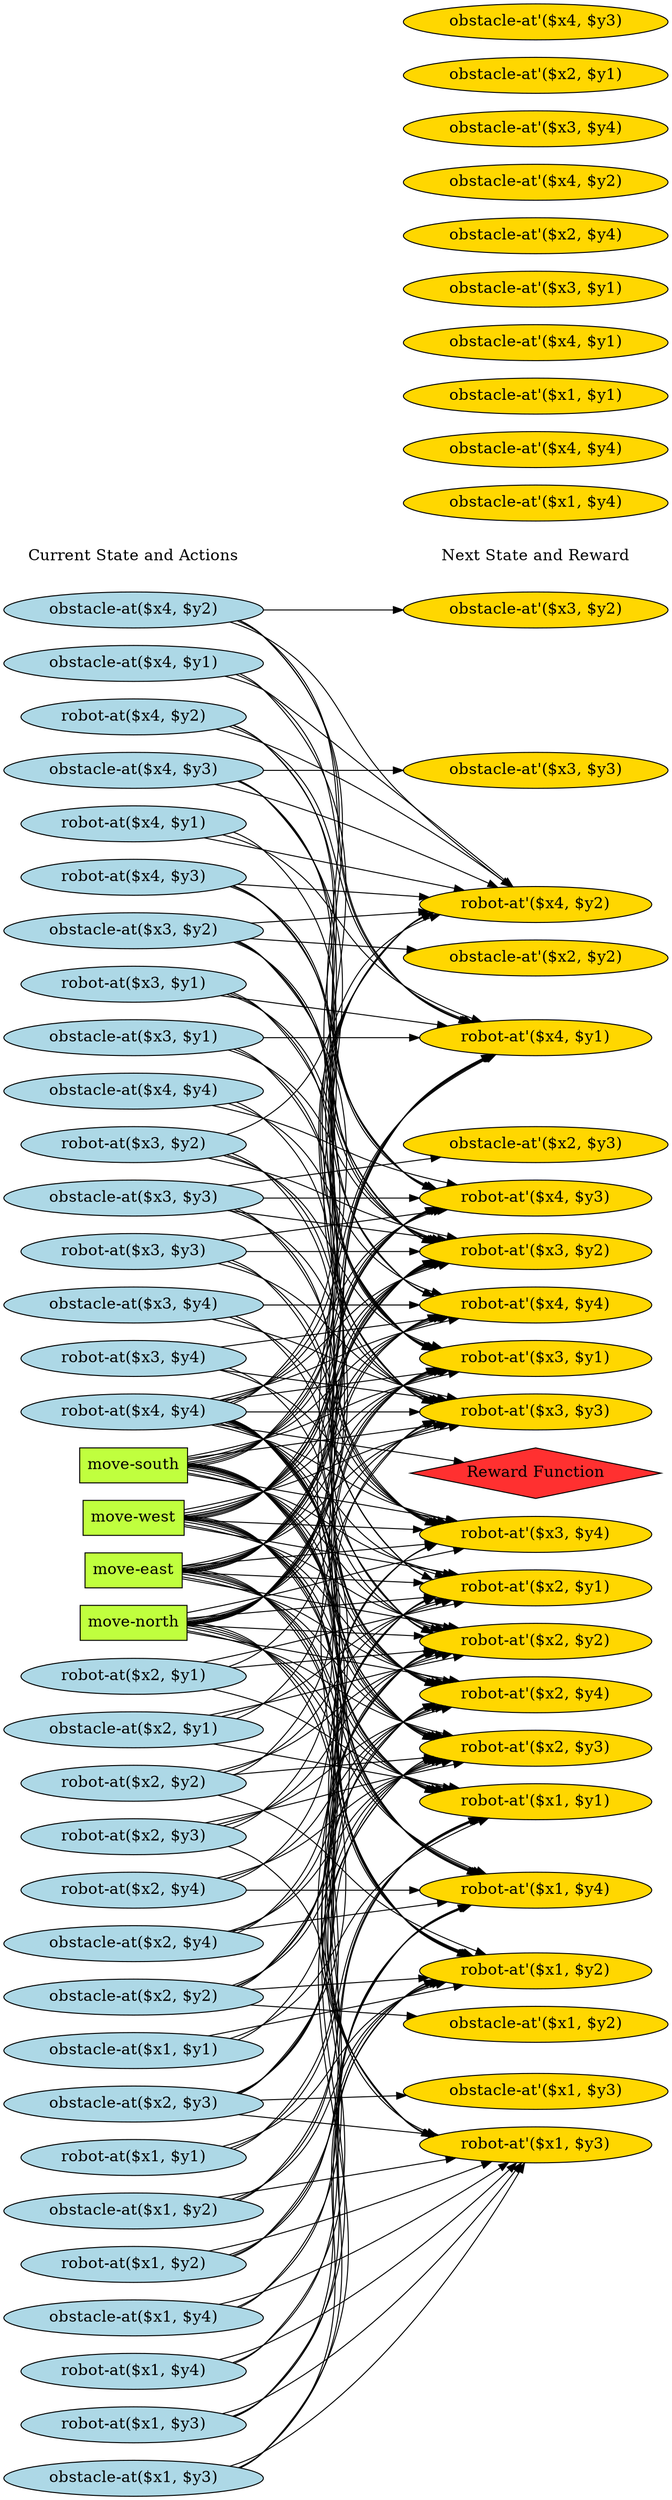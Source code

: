 digraph G {
	graph [bb="0,0,612.96,2559.8",
		fontname=Helvetica,
		fontsize=16,
		rankdir=LR,
		ranksep=2.00,
		ratio=auto,
		size=600
	];
	node [fontsize=16,
		label="\N"
	];
	{
		graph [rank=same];
		"obstacle-at($x3, $y2)"		 [color=black,
			fillcolor=lightblue,
			height=0.51069,
			pos="107.48,1608.4",
			shape=ellipse,
			style=filled,
			width=2.9856];
		"obstacle-at($x4, $y3)"		 [color=black,
			fillcolor=lightblue,
			height=0.51069,
			pos="107.48,1773.4",
			shape=ellipse,
			style=filled,
			width=2.9856];
		"robot-at($x4, $y2)"		 [color=black,
			fillcolor=lightblue,
			height=0.51069,
			pos="107.48,1828.4",
			shape=ellipse,
			style=filled,
			width=2.6517];
		"obstacle-at($x2, $y1)"		 [color=black,
			fillcolor=lightblue,
			height=0.51069,
			pos="107.48,788.38",
			shape=ellipse,
			style=filled,
			width=2.9856];
		"move-east"		 [color=black,
			fillcolor=olivedrab1,
			height=0.5,
			pos="107.48,951.38",
			shape=box,
			style=filled,
			width=1.1389];
		"robot-at($x2, $y3)"		 [color=black,
			fillcolor=lightblue,
			height=0.51069,
			pos="107.48,678.38",
			shape=ellipse,
			style=filled,
			width=2.6517];
		"move-north"		 [color=black,
			fillcolor=olivedrab1,
			height=0.5,
			pos="107.48,897.38",
			shape=box,
			style=filled,
			width=1.2778];
		"robot-at($x3, $y4)"		 [color=black,
			fillcolor=lightblue,
			height=0.51069,
			pos="107.48,1168.4",
			shape=ellipse,
			style=filled,
			width=2.6517];
		"robot-at($x1, $y2)"		 [color=black,
			fillcolor=lightblue,
			height=0.51069,
			pos="107.48,238.38",
			shape=ellipse,
			style=filled,
			width=2.6517];
		"obstacle-at($x1, $y3)"		 [color=black,
			fillcolor=lightblue,
			height=0.51069,
			pos="107.48,18.385",
			shape=ellipse,
			style=filled,
			width=2.9856];
		"obstacle-at($x3, $y1)"		 [color=black,
			fillcolor=lightblue,
			height=0.51069,
			pos="107.48,1498.4",
			shape=ellipse,
			style=filled,
			width=2.9856];
		"obstacle-at($x2, $y2)"		 [color=black,
			fillcolor=lightblue,
			height=0.51069,
			pos="107.48,513.38",
			shape=ellipse,
			style=filled,
			width=2.9856];
		"obstacle-at($x4, $y4)"		 [color=black,
			fillcolor=lightblue,
			height=0.51069,
			pos="107.48,1443.4",
			shape=ellipse,
			style=filled,
			width=2.9856];
		"robot-at($x4, $y1)"		 [color=black,
			fillcolor=lightblue,
			height=0.51069,
			pos="107.48,1718.4",
			shape=ellipse,
			style=filled,
			width=2.6517];
		"robot-at($x2, $y4)"		 [color=black,
			fillcolor=lightblue,
			height=0.51069,
			pos="107.48,623.38",
			shape=ellipse,
			style=filled,
			width=2.6517];
		"robot-at($x3, $y3)"		 [color=black,
			fillcolor=lightblue,
			height=0.51069,
			pos="107.48,1278.4",
			shape=ellipse,
			style=filled,
			width=2.6517];
		"move-south"		 [color=black,
			fillcolor=olivedrab1,
			height=0.5,
			pos="107.48,1059.4",
			shape=box,
			style=filled,
			width=1.2917];
		"obstacle-at($x1, $y4)"		 [color=black,
			fillcolor=lightblue,
			height=0.51069,
			pos="107.48,183.38",
			shape=ellipse,
			style=filled,
			width=2.9856];
		"robot-at($x1, $y1)"		 [color=black,
			fillcolor=lightblue,
			height=0.51069,
			pos="107.48,348.38",
			shape=ellipse,
			style=filled,
			width=2.6517];
		"obstacle-at($x2, $y3)"		 [color=black,
			fillcolor=lightblue,
			height=0.51069,
			pos="107.48,403.38",
			shape=ellipse,
			style=filled,
			width=2.9856];
		"obstacle-at($x4, $y1)"		 [color=black,
			fillcolor=lightblue,
			height=0.51069,
			pos="107.48,1883.4",
			shape=ellipse,
			style=filled,
			width=2.9856];
		"robot-at($x4, $y4)"		 [color=black,
			fillcolor=lightblue,
			height=0.51069,
			pos="107.48,1113.4",
			shape=ellipse,
			style=filled,
			width=2.6517];
		"Current State and Actions"		 [color=black,
			fillcolor=white,
			height=0.5,
			pos="107.48,2047.4",
			shape=plaintext,
			style=bold,
			width=2.5139];
		"obstacle-at($x3, $y4)"		 [color=black,
			fillcolor=lightblue,
			height=0.51069,
			pos="107.48,1223.4",
			shape=ellipse,
			style=filled,
			width=2.9856];
		"robot-at($x3, $y2)"		 [color=black,
			fillcolor=lightblue,
			height=0.51069,
			pos="107.48,1388.4",
			shape=ellipse,
			style=filled,
			width=2.6517];
		"robot-at($x2, $y1)"		 [color=black,
			fillcolor=lightblue,
			height=0.51069,
			pos="107.48,843.38",
			shape=ellipse,
			style=filled,
			width=2.6517];
		"move-west"		 [color=black,
			fillcolor=olivedrab1,
			height=0.5,
			pos="107.48,1005.4",
			shape=box,
			style=filled,
			width=1.1944];
		"obstacle-at($x1, $y1)"		 [color=black,
			fillcolor=lightblue,
			height=0.51069,
			pos="107.48,458.38",
			shape=ellipse,
			style=filled,
			width=2.9856];
		"robot-at($x1, $y4)"		 [color=black,
			fillcolor=lightblue,
			height=0.51069,
			pos="107.48,128.38",
			shape=ellipse,
			style=filled,
			width=2.6517];
		"obstacle-at($x2, $y4)"		 [color=black,
			fillcolor=lightblue,
			height=0.51069,
			pos="107.48,568.38",
			shape=ellipse,
			style=filled,
			width=2.9856];
		"obstacle-at($x4, $y2)"		 [color=black,
			fillcolor=lightblue,
			height=0.51069,
			pos="107.48,1938.4",
			shape=ellipse,
			style=filled,
			width=2.9856];
		"robot-at($x4, $y3)"		 [color=black,
			fillcolor=lightblue,
			height=0.51069,
			pos="107.48,1663.4",
			shape=ellipse,
			style=filled,
			width=2.6517];
		"obstacle-at($x3, $y3)"		 [color=black,
			fillcolor=lightblue,
			height=0.51069,
			pos="107.48,1333.4",
			shape=ellipse,
			style=filled,
			width=2.9856];
		"robot-at($x3, $y1)"		 [color=black,
			fillcolor=lightblue,
			height=0.51069,
			pos="107.48,1553.4",
			shape=ellipse,
			style=filled,
			width=2.6517];
		"robot-at($x2, $y2)"		 [color=black,
			fillcolor=lightblue,
			height=0.51069,
			pos="107.48,733.38",
			shape=ellipse,
			style=filled,
			width=2.6517];
		"robot-at($x1, $y3)"		 [color=black,
			fillcolor=lightblue,
			height=0.51069,
			pos="107.48,73.385",
			shape=ellipse,
			style=filled,
			width=2.6517];
		"obstacle-at($x1, $y2)"		 [color=black,
			fillcolor=lightblue,
			height=0.51069,
			pos="107.48,293.38",
			shape=ellipse,
			style=filled,
			width=2.9856];
	}
	{
		graph [rank=same];
		"obstacle-at'($x3, $y3)"		 [color=black,
			fillcolor=gold1,
			height=0.51069,
			pos="485.96,1773.4",
			shape=ellipse,
			style=filled,
			width=3.0445];
		"robot-at'($x1, $y2)"		 [color=black,
			fillcolor=gold1,
			height=0.51069,
			pos="485.96,540.38",
			shape=ellipse,
			style=filled,
			width=2.7106];
		"obstacle-at'($x2, $y2)"		 [color=black,
			fillcolor=gold1,
			height=0.51069,
			pos="485.96,1580.4",
			shape=ellipse,
			style=filled,
			width=3.0445];
		"obstacle-at'($x1, $y4)"		 [color=black,
			fillcolor=gold1,
			height=0.51069,
			pos="485.96,1993.4",
			shape=ellipse,
			style=filled,
			width=3.0445];
		"robot-at'($x2, $y3)"		 [color=black,
			fillcolor=gold1,
			height=0.51069,
			pos="485.96,769.38",
			shape=ellipse,
			style=filled,
			width=2.7106];
		"robot-at'($x4, $y1)"		 [color=black,
			fillcolor=gold1,
			height=0.51069,
			pos="485.96,1498.4",
			shape=ellipse,
			style=filled,
			width=2.7106];
		"Next State and Reward"		 [color=black,
			fillcolor=white,
			height=0.5,
			pos="485.96,2047.4",
			shape=plaintext,
			style=bold,
			width=2.25];
		"Reward Function"		 [color=black,
			fillcolor=firebrick1,
			height=0.72222,
			pos="485.96,1051.4",
			shape=diamond,
			style=filled,
			width=3.5278];
		"obstacle-at'($x4, $y4)"		 [color=black,
			fillcolor=gold1,
			height=0.51069,
			pos="485.96,2101.4",
			shape=ellipse,
			style=filled,
			width=3.0445];
		"robot-at'($x3, $y4)"		 [color=black,
			fillcolor=gold1,
			height=0.51069,
			pos="485.96,989.38",
			shape=ellipse,
			style=filled,
			width=2.7106];
		"obstacle-at'($x3, $y2)"		 [color=black,
			fillcolor=gold1,
			height=0.51069,
			pos="485.96,1938.4",
			shape=ellipse,
			style=filled,
			width=3.0445];
		"obstacle-at'($x2, $y3)"		 [color=black,
			fillcolor=gold1,
			height=0.51069,
			pos="485.96,1388.4",
			shape=ellipse,
			style=filled,
			width=3.0445];
		"robot-at'($x1, $y1)"		 [color=black,
			fillcolor=gold1,
			height=0.51069,
			pos="485.96,714.38",
			shape=ellipse,
			style=filled,
			width=2.7106];
		"obstacle-at'($x1, $y1)"		 [color=black,
			fillcolor=gold1,
			height=0.51069,
			pos="485.96,2156.4",
			shape=ellipse,
			style=filled,
			width=3.0445];
		"robot-at'($x2, $y4)"		 [color=black,
			fillcolor=gold1,
			height=0.51069,
			pos="485.96,824.38",
			shape=ellipse,
			style=filled,
			width=2.7106];
		"robot-at'($x4, $y2)"		 [color=black,
			fillcolor=gold1,
			height=0.51069,
			pos="485.96,1635.4",
			shape=ellipse,
			style=filled,
			width=2.7106];
		"robot-at'($x3, $y3)"		 [color=black,
			fillcolor=gold1,
			height=0.51069,
			pos="485.96,1113.4",
			shape=ellipse,
			style=filled,
			width=2.7106];
		"obstacle-at'($x4, $y1)"		 [color=black,
			fillcolor=gold1,
			height=0.51069,
			pos="485.96,2211.4",
			shape=ellipse,
			style=filled,
			width=3.0445];
		"obstacle-at'($x3, $y1)"		 [color=black,
			fillcolor=gold1,
			height=0.51069,
			pos="485.96,2266.4",
			shape=ellipse,
			style=filled,
			width=3.0445];
		"robot-at'($x1, $y4)"		 [color=black,
			fillcolor=gold1,
			height=0.51069,
			pos="485.96,623.38",
			shape=ellipse,
			style=filled,
			width=2.7106];
		"obstacle-at'($x2, $y4)"		 [color=black,
			fillcolor=gold1,
			height=0.51069,
			pos="485.96,2321.4",
			shape=ellipse,
			style=filled,
			width=3.0445];
		"robot-at'($x3, $y2)"		 [color=black,
			fillcolor=gold1,
			height=0.51069,
			pos="485.96,1278.4",
			shape=ellipse,
			style=filled,
			width=2.7106];
		"obstacle-at'($x1, $y2)"		 [color=black,
			fillcolor=gold1,
			height=0.51069,
			pos="485.96,485.38",
			shape=ellipse,
			style=filled,
			width=3.0445];
		"robot-at'($x4, $y3)"		 [color=black,
			fillcolor=gold1,
			height=0.51069,
			pos="485.96,1333.4",
			shape=ellipse,
			style=filled,
			width=2.7106];
		"robot-at'($x2, $y1)"		 [color=black,
			fillcolor=gold1,
			height=0.51069,
			pos="485.96,934.38",
			shape=ellipse,
			style=filled,
			width=2.7106];
		"obstacle-at'($x4, $y2)"		 [color=black,
			fillcolor=gold1,
			height=0.51069,
			pos="485.96,2376.4",
			shape=ellipse,
			style=filled,
			width=3.0445];
		"obstacle-at'($x3, $y4)"		 [color=black,
			fillcolor=gold1,
			height=0.51069,
			pos="485.96,2431.4",
			shape=ellipse,
			style=filled,
			width=3.0445];
		"robot-at'($x1, $y3)"		 [color=black,
			fillcolor=gold1,
			height=0.51069,
			pos="485.96,348.38",
			shape=ellipse,
			style=filled,
			width=2.7106];
		"obstacle-at'($x2, $y1)"		 [color=black,
			fillcolor=gold1,
			height=0.51069,
			pos="485.96,2486.4",
			shape=ellipse,
			style=filled,
			width=3.0445];
		"robot-at'($x3, $y1)"		 [color=black,
			fillcolor=gold1,
			height=0.51069,
			pos="485.96,1168.4",
			shape=ellipse,
			style=filled,
			width=2.7106];
		"robot-at'($x2, $y2)"		 [color=black,
			fillcolor=gold1,
			height=0.51069,
			pos="485.96,879.38",
			shape=ellipse,
			style=filled,
			width=2.7106];
		"obstacle-at'($x1, $y3)"		 [color=black,
			fillcolor=gold1,
			height=0.51069,
			pos="485.96,403.38",
			shape=ellipse,
			style=filled,
			width=3.0445];
		"robot-at'($x4, $y4)"		 [color=black,
			fillcolor=gold1,
			height=0.51069,
			pos="485.96,1223.4",
			shape=ellipse,
			style=filled,
			width=2.7106];
		"obstacle-at'($x4, $y3)"		 [color=black,
			fillcolor=gold1,
			height=0.51069,
			pos="485.96,2541.4",
			shape=ellipse,
			style=filled,
			width=3.0445];
	}
	"obstacle-at($x3, $y2)" -> "obstacle-at'($x2, $y2)"	 [color=black,
		pos="e,385.55,1587.8 206.41,1601.1 258.2,1597.2 321.93,1592.5 375.36,1588.5",
		style=solid];
	"obstacle-at($x3, $y2)" -> "robot-at'($x4, $y2)"	 [color=black,
		pos="e,394.53,1628.9 206.9,1615.4 261.56,1619.4 329.42,1624.2 384.42,1628.2",
		style=solid];
	"obstacle-at($x3, $y2)" -> "robot-at'($x3, $y3)"	 [color=black,
		pos="e,396.26,1120.9 189.51,1596.5 198.87,1592.5 207.66,1587.3 214.96,1580.4 364.43,1439.6 206.81,1279.3 358.96,1141.4 367.03,1134.1 \
376.58,1128.5 386.76,1124.3",
		style=solid];
	"obstacle-at($x3, $y2)" -> "robot-at'($x3, $y2)"	 [color=black,
		pos="e,399.18,1286.9 186.84,1595.9 196.95,1592 206.66,1587 214.96,1580.4 322.62,1494.7 249.68,1389.9 358.96,1306.4 368.05,1299.4 378.52,\
1294.1 389.47,1290.1",
		style=solid];
	"obstacle-at($x3, $y2)" -> "robot-at'($x3, $y1)"	 [color=black,
		pos="e,396.92,1176.1 188.98,1596.3 198.47,1592.4 207.44,1587.2 214.96,1580.4 350.23,1458.2 221.37,1315.9 358.96,1196.4 367.25,1189.2 \
376.98,1183.7 387.3,1179.6",
		style=solid];
	"obstacle-at($x3, $y2)" -> "robot-at'($x2, $y2)"	 [color=black,
		pos="e,394.73,886.15 191.28,1596.7 200.12,1592.7 208.29,1587.4 214.96,1580.4 426.18,1359.1 143.52,1124.5 358.96,907.38 366.44,899.85 \
375.46,894.15 385.2,889.85",
		style=solid];
	"obstacle-at($x4, $y3)" -> "obstacle-at'($x3, $y3)"	 [color=black,
		pos="e,376.04,1773.4 215.11,1773.4 262.1,1773.4 317.5,1773.4 365.84,1773.4",
		style=solid];
	"obstacle-at($x4, $y3)" -> "robot-at'($x4, $y2)"	 [color=black,
		pos="e,447.54,1652.4 170.82,1758.4 185.41,1754.5 200.82,1750.1 214.96,1745.4 294.91,1718.7 385.07,1680.2 438.35,1656.5",
		style=solid];
	"obstacle-at($x4, $y3)" -> "robot-at'($x3, $y3)"	 [color=black,
		pos="e,395.25,1120.2 190.86,1761.7 199.82,1757.7 208.15,1752.4 214.96,1745.4 407.83,1548 162.33,1335 358.96,1141.4 366.58,1133.9 375.75,\
1128.2 385.61,1123.9",
		style=solid];
	"obstacle-at($x4, $y3)" -> "robot-at'($x4, $y3)"	 [color=black,
		pos="e,396.92,1341.1 188.98,1761.3 198.47,1757.4 207.44,1752.2 214.96,1745.4 350.23,1623.2 221.37,1480.9 358.96,1361.4 367.25,1354.2 \
376.98,1348.7 387.3,1344.6",
		style=solid];
	"obstacle-at($x4, $y3)" -> "robot-at'($x4, $y4)"	 [color=black,
		pos="e,395.98,1230.6 190,1761.6 199.22,1757.6 207.84,1752.3 214.96,1745.4 378.8,1585.8 192.08,1407.8 358.96,1251.4 366.91,1243.9 376.38,\
1238.3 386.52,1234.1",
		style=solid];
	"robot-at($x4, $y2)" -> "robot-at'($x4, $y1)"	 [color=black,
		pos="e,430.74,1513.6 182.72,1817 194.24,1813 205.45,1807.6 214.96,1800.4 316.12,1723.5 264.04,1637.9 358.96,1553.4 376.74,1537.6 399.8,\
1525.7 421.31,1517.2",
		style=solid];
	"robot-at($x4, $y2)" -> "robot-at'($x4, $y2)"	 [color=black,
		pos="e,460.97,1653.4 172.28,1814.8 186.59,1810.9 201.51,1806.1 214.96,1800.4 306.5,1761.4 403.66,1695 452.67,1659.5",
		style=solid];
	"robot-at($x4, $y2)" -> "robot-at'($x3, $y2)"	 [color=black,
		pos="e,395.98,1285.6 186.52,1818 197.04,1813.9 206.95,1808.2 214.96,1800.4 378.8,1640.8 192.08,1462.8 358.96,1306.4 366.91,1298.9 376.38,\
1293.3 386.52,1289.1",
		style=solid];
	"robot-at($x4, $y2)" -> "robot-at'($x4, $y3)"	 [color=black,
		pos="e,396.26,1340.9 186.02,1817.9 196.67,1813.8 206.75,1808.1 214.96,1800.4 364.43,1659.6 206.81,1499.3 358.96,1361.4 367.03,1354.1 \
376.58,1348.5 386.76,1344.3",
		style=solid];
	"obstacle-at($x2, $y1)" -> "robot-at'($x1, $y1)"	 [color=black,
		pos="e,417.78,727.59 178.85,774.55 243.93,761.76 340.47,742.79 407.67,729.58",
		style=solid];
	"obstacle-at($x2, $y1)" -> "robot-at'($x2, $y1)"	 [color=black,
		pos="e,411.38,922.43 175.41,802.68 188.76,806.45 202.5,811 214.96,816.38 284.24,846.32 289.12,877.79 358.96,906.38 372.36,911.87 387.01,\
916.37 401.44,920.03",
		style=solid];
	"obstacle-at($x2, $y1)" -> "robot-at'($x3, $y1)"	 [color=black,
		pos="e,398.03,1160.3 188.06,800.68 197.82,804.58 207.1,809.7 214.96,816.38 334.99,918.49 236.99,1040.6 358.96,1140.4 367.68,1147.5 377.83,\
1152.9 388.52,1157",
		style=solid];
	"obstacle-at($x2, $y1)" -> "robot-at'($x2, $y2)"	 [color=black,
		pos="e,421.11,865.56 167.33,803.68 218.02,816.73 293.18,835.81 358.96,851.38 375.82,855.38 393.99,859.51 411.14,863.34",
		style=solid];
	"move-east" -> "robot-at'($x1, $y2)"	 [color=black,
		pos="e,428.8,555.34 148.52,949.62 170.34,946.75 196.55,939.98 214.96,924.38 336.45,821.49 246.64,709.22 358.96,596.38 375.58,579.69 398.05,\
567.55 419.41,558.93",
		style=solid];
	"move-east" -> "robot-at'($x2, $y3)"	 [color=black,
		pos="e,406.87,780.32 148.55,945.86 169.24,941.88 194.38,935.24 214.96,924.38 290.43,884.56 282.91,836.09 358.96,797.38 370.74,791.39 \
383.77,786.67 396.87,782.96",
		style=solid];
	"move-east" -> "robot-at'($x4, $y1)"	 [color=black,
		pos="e,446.29,1481.5 148.59,952.43 170.69,955.04 197.18,961.8 214.96,978.38 364.53,1117.8 234.66,1253 358.96,1415.4 379.33,1442 410.8,\
1462.7 437.19,1476.8",
		style=solid];
	"move-east" -> "robot-at'($x3, $y4)"	 [color=black,
		pos="e,399.36,980.74 148.77,955.45 205.68,961.2 311.34,971.86 389.07,979.71",
		style=solid];
	"move-east" -> "robot-at'($x1, $y1)"	 [color=black,
		pos="e,402.79,724.14 148.64,947.47 169.72,943.93 195.19,937.19 214.96,924.38 301.53,868.3 271.57,797.18 358.96,742.38 369.37,735.86 381.1,\
730.84 393.12,726.99",
		style=solid];
	"move-east" -> "robot-at'($x2, $y4)"	 [color=black,
		pos="e,414.12,836.94 148.54,943.37 168.77,938.79 193.51,932.36 214.96,924.38 282.03,899.45 291.53,876.33 358.96,852.38 373.34,847.28 \
388.98,842.91 404.2,839.25",
		style=solid];
	"move-east" -> "robot-at'($x4, $y2)"	 [color=black,
		pos="e,395.17,1628.6 148.66,951.76 171.07,954.12 197.83,960.86 214.96,978.38 415.38,1183.5 155.52,1405.2 358.96,1607.4 366.55,1614.9 \
375.69,1620.6 385.54,1624.9",
		style=solid];
	"move-east" -> "robot-at'($x3, $y3)"	 [color=black,
		pos="e,407.64,1102.3 148.71,957.69 169.21,961.86 194.14,968.43 214.96,978.38 287.14,1012.9 286.15,1053.2 358.96,1086.4 371.17,1091.9 \
384.57,1096.4 397.93,1099.9",
		style=solid];
	"move-east" -> "robot-at'($x1, $y4)"	 [color=black,
		pos="e,438.93,639.5 148.53,948.54 169.95,945.33 195.79,938.56 214.96,924.38 314.07,851.12 268.56,771.16 358.96,687.38 379.22,668.61 406.02,\
653.98 429.69,643.47",
		style=solid];
	"move-east" -> "robot-at'($x3, $y2)"	 [color=black,
		pos="e,399.2,1269.8 148.61,953.75 170.18,956.82 196.14,963.59 214.96,978.38 322.5,1062.9 250.17,1167.5 358.96,1250.4 368.06,1257.3 378.54,\
1262.6 389.49,1266.6",
		style=solid];
	"move-east" -> "robot-at'($x4, $y3)"	 [color=black,
		pos="e,398.01,1325.3 148.52,953.16 170.33,956.03 196.54,962.8 214.96,978.38 336.2,1080.9 236.22,1204.6 358.96,1305.4 367.67,1312.5 377.82,\
1318 388.5,1322",
		style=solid];
	"move-east" -> "robot-at'($x2, $y1)"	 [color=black,
		pos="e,390.98,938.63 148.77,949.57 203.69,947.09 303.98,942.56 380.79,939.09",
		style=solid];
	"move-east" -> "robot-at'($x1, $y3)"	 [color=black,
		pos="e,395.44,355.44 148.72,950.77 171,948.32 197.62,941.57 214.96,924.38 393.79,747.09 177.52,551.01 358.96,376.38 366.75,368.89 376.07,\
363.22 386.08,358.97",
		style=solid];
	"move-east" -> "robot-at'($x3, $y1)"	 [color=black,
		pos="e,404.15,1158.3 148.61,955.81 169.55,959.49 194.92,966.2 214.96,978.38 297.28,1028.4 275.91,1091.6 358.96,1140.4 369.78,1146.7 381.9,\
1151.7 394.23,1155.5",
		style=solid];
	"move-east" -> "robot-at'($x2, $y2)"	 [color=black,
		pos="e,416.74,892.43 148.77,943.68 210.16,931.94 328.28,909.35 406.88,894.32",
		style=solid];
	"move-east" -> "robot-at'($x4, $y4)"	 [color=black,
		pos="e,401.23,1214.2 148.57,954.57 169.88,957.89 195.59,964.65 214.96,978.38 309.39,1045.3 263.55,1129.9 358.96,1195.4 368.77,1202.1 \
379.94,1207.3 391.48,1211.2",
		style=solid];
	"robot-at($x2, $y3)" -> "robot-at'($x2, $y3)"	 [color=black,
		pos="e,421.11,755.56 165.07,693.1 215.77,706.16 292.2,725.57 358.96,741.38 375.82,745.38 393.99,749.51 411.14,753.34",
		style=solid];
	"robot-at($x2, $y3)" -> "robot-at'($x2, $y4)"	 [color=black,
		pos="e,411.38,812.43 172.6,691.9 186.82,695.81 201.63,700.62 214.96,706.38 284.24,736.32 289.12,767.79 358.96,796.38 372.36,801.87 387.01,\
806.37 401.44,810.03",
		style=solid];
	"robot-at($x2, $y3)" -> "robot-at'($x3, $y3)"	 [color=black,
		pos="e,396,1106 185.44,689.1 196.23,693.19 206.51,698.78 214.96,706.38 349.2,827.21 221.97,968.68 358.96,1086.4 367,1093.3 376.37,1098.6 \
386.32,1102.6",
		style=solid];
	"robot-at($x2, $y3)" -> "robot-at'($x1, $y3)"	 [color=black,
		pos="e,399.18,356.92 183.55,667.13 194.84,663.12 205.76,657.7 214.96,650.38 322.62,564.74 249.68,459.95 358.96,376.38 368.05,369.44 378.52,\
364.15 389.47,360.13",
		style=solid];
	"robot-at($x2, $y3)" -> "robot-at'($x2, $y2)"	 [color=black,
		pos="e,405.48,868.94 177.91,690.92 190.72,694.8 203.62,699.84 214.96,706.38 293.64,751.75 279.42,807.54 358.96,851.38 370.3,857.63 382.94,\
862.49 395.71,866.26",
		style=solid];
	"move-north" -> "robot-at'($x1, $y2)"	 [color=black,
		pos="e,430.37,555.63 153.6,894.28 174.1,890.91 197.59,884.08 214.96,870.38 322.99,785.21 258.54,690.42 358.96,596.38 376.39,580.07 399.36,\
567.96 420.92,559.27",
		style=solid];
	"move-north" -> "robot-at'($x2, $y3)"	 [color=black,
		pos="e,414.1,781.87 153.71,888.24 172.9,883.77 195.32,877.75 214.96,870.38 282.15,845.19 291.41,821.58 358.96,797.38 373.32,792.24 388.96,\
787.85 404.18,784.18",
		style=solid];
	"move-north" -> "robot-at'($x4, $y1)"	 [color=black,
		pos="e,445.71,1481.6 153.55,898.81 174.66,901.75 198.69,908.7 214.96,924.38 378.71,1082.2 223.74,1232.5 358.96,1415.4 378.82,1442.2 410.14,\
1462.9 436.58,1476.9",
		style=solid];
	"move-north" -> "robot-at'($x3, $y4)"	 [color=black,
		pos="e,421.09,975.62 153.56,908.78 172.53,913.59 194.82,919.24 214.96,924.38 278.99,940.73 294.7,945.99 358.96,961.38 375.81,965.42 393.98,\
969.57 411.13,973.4",
		style=solid];
	"move-north" -> "robot-at'($x1, $y1)"	 [color=black,
		pos="e,406.85,725.27 153.74,890.86 173.35,886.81 196.09,880.39 214.96,870.38 290.61,830.28 282.72,781.37 358.96,742.38 370.73,736.37 \
383.76,731.64 396.85,727.92",
		style=solid];
	"move-north" -> "robot-at'($x2, $y4)"	 [color=black,
		pos="e,417.3,837.5 153.52,888.65 216.19,876.5 330.6,854.32 407.22,839.46",
		style=solid];
	"move-north" -> "robot-at'($x4, $y2)"	 [color=black,
		pos="e,394.71,1628.6 153.55,898.21 174.93,900.97 199.18,907.95 214.96,924.38 429.83,1148.2 140.79,1386.8 358.96,1607.4 366.42,1614.9 \
375.44,1620.6 385.18,1624.9",
		style=solid];
	"move-north" -> "robot-at'($x3, $y3)"	 [color=black,
		pos="e,402.84,1103.7 153.54,902.72 173.44,906.56 196.46,913.14 214.96,924.38 297.28,974.43 275.73,1037.9 358.96,1086.4 369.48,1092.5 \
381.23,1097.3 393.2,1100.9",
		style=solid];
	"move-north" -> "robot-at'($x1, $y4)"	 [color=black,
		pos="e,441.65,639.81 153.59,892.61 173.62,888.88 196.73,882.23 214.96,870.38 301.74,814 278.95,753.03 358.96,687.38 380.81,669.46 408.52,\
654.7 432.38,643.9",
		style=solid];
	"move-north" -> "robot-at'($x3, $y2)"	 [color=black,
		pos="e,398.01,1270.3 153.49,899.88 174.21,903.11 197.92,909.98 214.96,924.38 335.94,1026.6 236.47,1150 358.96,1250.4 367.67,1257.5 377.82,\
1262.9 388.51,1267",
		style=solid];
	"move-north" -> "robot-at'($x4, $y3)"	 [color=black,
		pos="e,397.26,1325.7 153.58,899.44 174.44,902.55 198.25,909.46 214.96,924.38 349.99,1045 222.16,1186.8 358.96,1305.4 367.32,1312.6 377.15,\
1318.1 387.56,1322.3",
		style=solid];
	"move-north" -> "robot-at'($x2, $y1)"	 [color=black,
		pos="e,399.15,925.95 153.52,901.81 211.42,907.5 313.51,917.53 389.13,924.97",
		style=solid];
	"move-north" -> "robot-at'($x1, $y3)"	 [color=black,
		pos="e,395.98,355.57 153.56,895.97 174.68,893.03 198.7,886.08 214.96,870.38 379.5,711.55 192.08,532.76 358.96,376.38 366.91,368.94 376.38,\
363.31 386.52,359.07",
		style=solid];
	"move-north" -> "robot-at'($x3, $y1)"	 [color=black,
		pos="e,401.25,1159.2 153.51,901.41 173.75,904.99 197.05,911.72 214.96,924.38 309.16,991.01 263.78,1075.2 358.96,1140.4 368.78,1147.1 \
379.95,1152.3 391.49,1156.2",
		style=solid];
	"move-north" -> "robot-at'($x2, $y2)"	 [color=black,
		pos="e,391.28,883.86 153.52,895.23 209.35,892.56 306.25,887.93 380.9,884.36",
		style=solid];
	"move-north" -> "robot-at'($x4, $y4)"	 [color=black,
		pos="e,399.22,1214.8 153.57,900.52 174.06,903.9 197.56,910.73 214.96,924.38 322.26,1008.6 250.42,1112.8 358.96,1195.4 368.06,1202.3 378.55,\
1207.6 389.5,1211.6",
		style=solid];
	"robot-at($x3, $y4)" -> "robot-at'($x3, $y4)"	 [color=black,
		pos="e,405.94,999.99 176.11,1155.5 189.41,1151.7 202.95,1146.7 214.96,1140.4 289.72,1101.1 283.32,1054 358.96,1016.4 370.54,1010.6 383.3,\
1006.1 396.14,1002.5",
		style=solid];
	"robot-at($x3, $y4)" -> "robot-at'($x2, $y4)"	 [color=black,
		pos="e,398.7,832.82 183.68,1157.3 194.95,1153.3 205.84,1147.8 214.96,1140.4 326.04,1050.2 246.16,940.46 358.96,852.38 367.91,845.4 378.25,\
840.08 389.08,836.04",
		style=solid];
	"robot-at($x3, $y4)" -> "robot-at'($x3, $y3)"	 [color=black,
		pos="e,408.38,1124.6 184.21,1157.3 246.07,1148.3 333.54,1135.5 398.2,1126.1",
		style=solid];
	"robot-at($x3, $y4)" -> "robot-at'($x4, $y4)"	 [color=black,
		pos="e,408.38,1212.2 184.21,1179.4 246.07,1188.5 333.54,1201.3 398.2,1210.7",
		style=solid];
	"robot-at($x1, $y2)" -> "robot-at'($x1, $y2)"	 [color=black,
		pos="e,400.17,531.6 182.71,249.81 194.23,253.8 205.44,259.16 214.96,266.38 315.88,342.97 256.59,437.75 358.96,512.38 368.44,519.29 379.31,\
524.55 390.6,528.54",
		style=solid];
	"robot-at($x1, $y2)" -> "robot-at'($x1, $y1)"	 [color=black,
		pos="e,434.56,698.72 185.46,249.08 196.25,253.17 206.52,258.76 214.96,266.38 350.23,388.56 237.44,514.54 358.96,650.38 376.64,670.15 \
401.86,684.64 425.1,694.78",
		style=solid];
	"robot-at($x1, $y2)" -> "robot-at'($x1, $y3)"	 [color=black,
		pos="e,434.87,332.55 165.78,253.03 181.74,257.22 199.05,261.88 214.96,266.38 287.51,286.93 370.42,312.41 425.01,329.47",
		style=solid];
	"robot-at($x1, $y2)" -> "robot-at'($x2, $y2)"	 [color=black,
		pos="e,395.31,872.46 187.08,248.55 197.46,252.73 207.18,258.48 214.96,266.38 402.8,457.21 167.49,664.21 358.96,851.38 366.61,858.86 375.79,\
864.53 385.66,868.79",
		style=solid];
	"obstacle-at($x1, $y3)" -> "robot-at'($x1, $y2)"	 [color=black,
		pos="e,396.12,533.06 189.89,30.287 199.13,34.269 207.78,39.508 214.96,46.385 371.47,196.37 199.59,365.44 358.96,512.38 366.97,519.77 \
376.48,525.36 386.64,529.57",
		style=solid];
	"obstacle-at($x1, $y3)" -> "robot-at'($x2, $y3)"	 [color=black,
		pos="e,394.68,762.67 191.32,30.007 200.15,34.051 208.32,39.381 214.96,46.385 432.05,275.26 137.51,516.73 358.96,741.38 366.41,748.94 \
375.42,754.66 385.15,758.97",
		style=solid];
	"obstacle-at($x1, $y3)" -> "robot-at'($x1, $y4)"	 [color=black,
		pos="e,425.21,608.87 190.36,30.199 199.46,34.201 207.96,39.468 214.96,46.385 385.89,215.19 202.16,385.37 358.96,567.38 373.8,584.61 394.96,\
596.76 415.72,605.23",
		style=solid];
	"obstacle-at($x1, $y3)" -> "robot-at'($x1, $y3)"	 [color=black,
		pos="e,474.14,330.1 182.11,31.687 193.58,35.444 204.93,40.248 214.96,46.385 334.54,119.57 431.6,261.89 468.71,321.3",
		style=solid];
	"obstacle-at($x3, $y1)" -> "robot-at'($x4, $y1)"	 [color=black,
		pos="e,388.31,1498.4 215.11,1498.4 266.16,1498.4 327.16,1498.4 378.23,1498.4",
		style=solid];
	"obstacle-at($x3, $y1)" -> "robot-at'($x3, $y2)"	 [color=black,
		pos="e,404.11,1288.4 182.16,1485.2 193.62,1481.4 204.96,1476.6 214.96,1470.4 297.47,1419.4 275.49,1355.8 358.96,1306.4 369.76,1300 381.87,\
1295.1 394.2,1291.2",
		style=solid];
	"obstacle-at($x3, $y1)" -> "robot-at'($x2, $y1)"	 [color=black,
		pos="e,395.92,941.5 190.31,1486.5 199.42,1482.5 207.93,1477.3 214.96,1470.4 382.48,1306 188.32,1123.5 358.96,962.38 366.88,954.91 376.34,\
949.26 386.46,945.02",
		style=solid];
	"obstacle-at($x3, $y1)" -> "robot-at'($x3, $y1)"	 [color=black,
		pos="e,399.18,1176.9 186.84,1485.9 196.95,1482 206.66,1477 214.96,1470.4 322.62,1384.7 249.68,1279.9 358.96,1196.4 368.05,1189.4 378.52,\
1184.1 389.47,1180.1",
		style=solid];
	"obstacle-at($x2, $y2)" -> "robot-at'($x1, $y2)"	 [color=black,
		pos="e,394.53,533.9 206.9,520.44 261.56,524.36 329.42,529.23 384.42,533.17",
		style=solid];
	"obstacle-at($x2, $y2)" -> "robot-at'($x2, $y3)"	 [color=black,
		pos="e,401.82,759.92 184.36,526.36 195.18,530.15 205.74,535.05 214.96,541.38 305.24,603.41 267.5,681.11 358.96,741.38 368.97,747.98 380.31,\
753.05 391.97,756.93",
		style=solid];
	"obstacle-at($x2, $y2)" -> "robot-at'($x3, $y2)"	 [color=black,
		pos="e,394.64,1271.7 191.35,524.98 200.17,529.03 208.33,534.37 214.96,541.38 435.78,775.11 133.68,1020.9 358.96,1250.4 366.4,1258 375.39,\
1263.7 385.12,1268",
		style=solid];
	"obstacle-at($x2, $y2)" -> "obstacle-at'($x1, $y2)"	 [color=black,
		pos="e,385.55,492.78 206.41,506.1 258.2,502.25 321.93,497.51 375.36,493.54",
		style=solid];
	"obstacle-at($x2, $y2)" -> "robot-at'($x2, $y1)"	 [color=black,
		pos="e,397.38,926.58 188.6,525.48 198.21,529.42 207.31,534.6 214.96,541.38 345.37,657.17 226.35,793.13 358.96,906.38 367.38,913.57 377.23,\
919.03 387.66,923.15",
		style=solid];
	"obstacle-at($x2, $y2)" -> "robot-at'($x2, $y2)"	 [color=black,
		pos="e,398.49,871.23 187.69,525.7 197.56,529.59 206.97,534.7 214.96,541.38 331.49,638.85 240.58,756.18 358.96,851.38 367.81,858.5 378.09,\
863.89 388.89,867.97",
		style=solid];
	"obstacle-at($x4, $y4)" -> "robot-at'($x3, $y4)"	 [color=black,
		pos="e,395.88,996.58 189.06,1431.4 198.54,1427.4 207.48,1422.2 214.96,1415.4 354.08,1288.2 216.95,1140.4 358.96,1016.4 366.94,1009.4 \
376.28,1004.1 386.21,1000.1",
		style=solid];
	"obstacle-at($x4, $y4)" -> "robot-at'($x4, $y3)"	 [color=black,
		pos="e,417.49,1346.6 169.88,1428.4 184.72,1424.4 200.48,1420 214.96,1415.4 280.1,1394.7 293.44,1380.8 358.96,1361.4 374.53,1356.8 391.37,\
1352.5 407.53,1348.8",
		style=solid];
	"obstacle-at($x4, $y4)" -> "robot-at'($x4, $y4)"	 [color=black,
		pos="e,404.11,1233.4 182.16,1430.2 193.62,1426.4 204.96,1421.6 214.96,1415.4 297.47,1364.4 275.49,1300.8 358.96,1251.4 369.76,1245 381.87,\
1240.1 394.2,1236.2",
		style=solid];
	"robot-at($x4, $y1)" -> "robot-at'($x4, $y1)"	 [color=black,
		pos="e,437.78,1514.5 177.21,1705.8 190.21,1701.9 203.36,1696.9 214.96,1690.4 292.11,1647.4 285.36,1602.2 358.96,1553.4 380.28,1539.2 \
405.83,1527.3 428.34,1518.2",
		style=solid];
	"robot-at($x4, $y1)" -> "robot-at'($x4, $y2)"	 [color=black,
		pos="e,421.91,1649.3 171.07,1704.6 237.33,1690 341.83,1666.9 411.84,1651.5",
		style=solid];
	"robot-at($x4, $y1)" -> "robot-at'($x3, $y1)"	 [color=black,
		pos="e,395.98,1175.6 186.52,1708 197.04,1703.9 206.95,1698.2 214.96,1690.4 378.8,1530.8 192.08,1352.8 358.96,1196.4 366.91,1188.9 376.38,\
1183.3 386.52,1179.1",
		style=solid];
	"robot-at($x2, $y4)" -> "robot-at'($x2, $y3)"	 [color=black,
		pos="e,411.38,757.43 172.6,636.9 186.82,640.81 201.63,645.62 214.96,651.38 284.24,681.32 289.12,712.79 358.96,741.38 372.36,746.87 387.01,\
751.37 401.44,755.03",
		style=solid];
	"robot-at($x2, $y4)" -> "robot-at'($x3, $y4)"	 [color=black,
		pos="e,398.49,981.23 184.14,634.35 195.29,638.4 206.02,643.9 214.96,651.38 331.49,748.85 240.58,866.18 358.96,961.38 367.81,968.5 378.09,\
973.89 388.89,977.97",
		style=solid];
	"robot-at($x2, $y4)" -> "robot-at'($x2, $y4)"	 [color=black,
		pos="e,405.48,813.94 177.91,635.92 190.72,639.8 203.62,644.84 214.96,651.38 293.64,696.75 279.42,752.54 358.96,796.38 370.3,802.63 382.94,\
807.49 395.71,811.26",
		style=solid];
	"robot-at($x2, $y4)" -> "robot-at'($x1, $y4)"	 [color=black,
		pos="e,388.11,623.38 203,623.38 256.21,623.38 322.83,623.38 377.96,623.38",
		style=solid];
	"robot-at($x3, $y3)" -> "robot-at'($x2, $y3)"	 [color=black,
		pos="e,396.18,776.78 186.35,1267.9 196.9,1263.7 206.86,1258.1 214.96,1250.4 368.08,1104.8 203.07,939.97 358.96,797.38 367,790.03 376.53,\
784.46 386.69,780.26",
		style=solid];
	"robot-at($x3, $y3)" -> "robot-at'($x3, $y4)"	 [color=black,
		pos="e,399.37,997.94 182.3,1266.9 193.93,1262.9 205.29,1257.6 214.96,1250.4 313.04,1177.6 259.23,1086.9 358.96,1016.4 368.22,1009.8 378.74,\
1004.8 389.68,1001",
		style=solid];
	"robot-at($x3, $y3)" -> "robot-at'($x3, $y3)"	 [color=black,
		pos="e,408.94,1124.8 174.69,1265.3 188.36,1261.4 202.41,1256.5 214.96,1250.4 287.15,1215.3 286.11,1175.1 358.96,1141.4 371.48,1135.6 \
385.26,1131 398.98,1127.3",
		style=solid];
	"robot-at($x3, $y3)" -> "robot-at'($x3, $y2)"	 [color=black,
		pos="e,388.11,1278.4 203,1278.4 256.21,1278.4 322.83,1278.4 377.96,1278.4",
		style=solid];
	"robot-at($x3, $y3)" -> "robot-at'($x4, $y3)"	 [color=black,
		pos="e,408.38,1322.2 184.21,1289.4 246.07,1298.5 333.54,1311.3 398.2,1320.7",
		style=solid];
	"move-south" -> "robot-at'($x1, $y2)"	 [color=black,
		pos="e,426.33,555.09 154.13,1057.6 174.99,1054.5 198.64,1047.6 214.96,1032.4 364.27,893.27 221.99,747.67 358.96,596.38 374.36,579.38 \
395.88,567.26 416.79,558.75",
		style=solid];
	"move-south" -> "robot-at'($x2, $y3)"	 [color=black,
		pos="e,400.32,778.37 154,1055.6 174.22,1052.1 197.38,1045.3 214.96,1032.4 313.6,959.76 259.26,868.54 358.96,797.38 368.51,790.57 379.42,\
785.37 390.74,781.41",
		style=solid];
	"move-south" -> "robot-at'($x4, $y1)"	 [color=black,
		pos="e,447.96,1481.3 154.05,1061.9 174.64,1065.2 198.09,1072.1 214.96,1086.4 336.7,1189.6 256.08,1293.3 358.96,1415.4 380.78,1441.3 412.69,\
1462.2 438.94,1476.5",
		style=solid];
	"move-south" -> "robot-at'($x3, $y4)"	 [color=black,
		pos="e,415.89,1002.2 154.27,1050.9 216.72,1039.3 329.55,1018.3 405.84,1004.1",
		style=solid];
	"move-south" -> "robot-at'($x1, $y1)"	 [color=black,
		pos="e,398.68,722.79 154.01,1056.4 174.47,1053.1 197.82,1046.2 214.96,1032.4 326.94,942 245.66,831.1 358.96,742.38 367.9,735.39 378.23,\
730.06 389.06,726.02",
		style=solid];
	"move-south" -> "robot-at'($x2, $y4)"	 [color=black,
		pos="e,402.82,834.2 154.08,1054.4 173.97,1050.7 196.84,1044.1 214.96,1032.4 301.09,976.91 272.02,906.58 358.96,852.38 369.39,845.88 381.13,\
840.88 393.15,837.04",
		style=solid];
	"move-south" -> "robot-at'($x4, $y2)"	 [color=black,
		pos="e,395.55,1628.2 154.2,1060.8 175.2,1063.7 198.95,1070.7 214.96,1086.4 386.64,1254.4 184.81,1441.9 358.96,1607.4 366.8,1614.8 376.15,\
1620.5 386.18,1624.7",
		style=solid];
	"move-south" -> "robot-at'($x3, $y3)"	 [color=black,
		pos="e,407.85,1102.3 154.27,1066 214.56,1074.6 321.82,1090 397.81,1100.9",
		style=solid];
	"move-south" -> "robot-at'($x1, $y4)"	 [color=black,
		pos="e,435.2,639.22 154.16,1057 174.78,1053.7 198.21,1046.8 214.96,1032.4 340.76,923.85 245.93,809.17 358.96,687.38 377.08,667.86 402.48,\
653.39 425.74,643.2",
		style=solid];
	"move-south" -> "robot-at'($x3, $y2)"	 [color=black,
		pos="e,404.11,1268.3 154.09,1064.8 173.88,1068.6 196.66,1075.2 214.96,1086.4 297.69,1137 275.49,1201 358.96,1250.4 369.76,1256.8 381.87,\
1261.7 394.2,1265.5",
		style=solid];
	"move-south" -> "robot-at'($x4, $y3)"	 [color=black,
		pos="e,401.2,1324.3 154.07,1063.5 174.2,1067 197.25,1073.8 214.96,1086.4 309.85,1153.9 263.08,1239.2 358.96,1305.4 368.76,1312.1 379.92,\
1317.3 391.45,1321.2",
		style=solid];
	"move-south" -> "robot-at'($x2, $y1)"	 [color=black,
		pos="e,414.5,947 154.17,1050 173.23,1045.5 195.44,1039.5 214.96,1032.4 281.8,1008 291.77,985.82 358.96,962.38 373.45,957.33 389.21,952.98 \
404.52,949.31",
		style=solid];
	"move-south" -> "robot-at'($x1, $y3)"	 [color=black,
		pos="e,395.1,355.09 154.03,1058.4 175.26,1055.6 199.24,1048.6 214.96,1032.4 422.6,817.94 148.16,587.73 358.96,376.38 366.52,368.81 375.63,\
363.09 385.47,358.79",
		style=solid];
	"move-south" -> "robot-at'($x3, $y1)"	 [color=black,
		pos="e,417.49,1155.2 154.13,1069.8 173.08,1074.4 195.21,1080.2 214.96,1086.4 280.19,1106.8 293.44,1120.9 358.96,1140.4 374.53,1145 391.37,\
1149.3 407.53,1153",
		style=solid];
	"move-south" -> "robot-at'($x2, $y2)"	 [color=black,
		pos="e,407.24,890.32 154.21,1052.6 173.69,1048.6 196.2,1042.2 214.96,1032.4 290.07,993.13 283.28,945.52 358.96,907.38 370.96,901.34 384.24,\
896.59 397.56,892.86",
		style=solid];
	"move-south" -> "robot-at'($x4, $y4)"	 [color=black,
		pos="e,408.94,1212 154.16,1066.8 173.53,1071 195.97,1077.3 214.96,1086.4 287.3,1121.2 286.11,1161.7 358.96,1195.4 371.48,1201.2 385.26,\
1205.8 398.98,1209.5",
		style=solid];
	"obstacle-at($x1, $y4)" -> "robot-at'($x2, $y4)"	 [color=black,
		pos="e,395.31,817.46 190.81,195.13 199.78,199.15 208.12,204.44 214.96,211.38 402.8,402.21 167.49,609.21 358.96,796.38 366.61,803.86 375.79,\
809.53 385.66,813.79",
		style=solid];
	"obstacle-at($x1, $y4)" -> "robot-at'($x1, $y4)"	 [color=black,
		pos="e,427.9,608.46 188.54,195.54 198.17,199.47 207.28,204.63 214.96,211.38 343.08,324.15 240.33,444.67 358.96,567.38 375.12,584.1 397.15,\
596.19 418.28,604.77",
		style=solid];
	"obstacle-at($x1, $y4)" -> "robot-at'($x1, $y3)"	 [color=black,
		pos="e,455.54,330.82 173.08,198.02 187.07,201.84 201.65,206.32 214.96,211.38 300.94,244.08 395.53,296.09 446.79,325.73",
		style=solid];
	"robot-at($x1, $y1)" -> "robot-at'($x1, $y2)"	 [color=black,
		pos="e,406.34,529.75 177.19,361.04 190.19,364.92 203.35,369.93 214.96,376.38 291.92,419.13 281.19,471.13 358.96,512.38 370.55,518.54 \
383.44,523.34 396.42,527.09",
		style=solid];
	"robot-at($x1, $y1)" -> "robot-at'($x1, $y1)"	 [color=black,
		pos="e,437.21,698.3 183.55,359.64 194.84,363.65 205.76,369.07 214.96,376.38 322.62,462.03 261.01,553.79 358.96,650.38 378.23,669.39 404.29,\
683.9 427.7,694.26",
		style=solid];
	"robot-at($x1, $y1)" -> "robot-at'($x2, $y1)"	 [color=black,
		pos="e,395.51,927.26 186.91,358.71 197.32,362.87 207.09,368.58 214.96,376.38 388.26,548.28 182.38,737.85 358.96,906.38 366.78,913.85 \
376.12,919.49 386.14,923.74",
		style=solid];
	"obstacle-at($x2, $y3)" -> "robot-at'($x2, $y3)"	 [color=black,
		pos="e,398.49,761.23 187.69,415.7 197.56,419.59 206.97,424.7 214.96,431.38 331.49,528.85 240.58,646.18 358.96,741.38 367.81,748.5 378.09,\
753.89 388.89,757.97",
		style=solid];
	"obstacle-at($x2, $y3)" -> "robot-at'($x2, $y4)"	 [color=black,
		pos="e,397.38,816.58 188.6,415.48 198.21,419.42 207.31,424.6 214.96,431.38 345.37,547.17 226.35,683.13 358.96,796.38 367.38,803.57 377.23,\
809.03 387.66,813.15",
		style=solid];
	"obstacle-at($x2, $y3)" -> "robot-at'($x3, $y3)"	 [color=black,
		pos="e,394.17,1107.1 190.98,414.97 199.92,419.01 208.21,424.35 214.96,431.38 421.39,646.4 147.64,876.18 358.96,1086.4 366.35,1093.7 375.23,\
1099.3 384.8,1103.5",
		style=solid];
	"obstacle-at($x2, $y3)" -> "robot-at'($x1, $y3)"	 [color=black,
		pos="e,408.37,359.57 189.71,391.52 251.14,382.54 335.33,370.24 398.1,361.07",
		style=solid];
	"obstacle-at($x2, $y3)" -> "robot-at'($x2, $y2)"	 [color=black,
		pos="e,396.69,871.89 189.43,415.38 198.8,419.35 207.61,424.55 214.96,431.38 359.51,565.72 211.86,719.85 358.96,851.38 367.15,858.7 376.81,\
864.25 387.1,868.43",
		style=solid];
	"obstacle-at($x2, $y3)" -> "obstacle-at'($x1, $y3)"	 [color=black,
		pos="e,376.04,403.38 215.11,403.38 262.1,403.38 317.5,403.38 365.84,403.38",
		style=solid];
	"obstacle-at($x4, $y1)" -> "robot-at'($x4, $y1)"	 [color=black,
		pos="e,428.45,1513.4 187.62,1871 197.5,1867.1 206.94,1862 214.96,1855.4 329.5,1760.6 252.07,1656.8 358.96,1553.4 375.62,1537.3 397.78,\
1525.5 418.86,1517",
		style=solid];
	"obstacle-at($x4, $y1)" -> "robot-at'($x4, $y2)"	 [color=black,
		pos="e,463.85,1653.5 178.51,1869.5 191,1865.8 203.63,1861.1 214.96,1855.4 241.97,1841.7 392.19,1714.6 456.13,1660",
		style=solid];
	"obstacle-at($x4, $y1)" -> "robot-at'($x3, $y1)"	 [color=black,
		pos="e,394.77,1175.2 191.25,1871.7 200.09,1867.7 208.28,1862.4 214.96,1855.4 422.45,1639 147.35,1408.7 358.96,1196.4 366.45,1188.9 375.48,\
1183.2 385.23,1178.9",
		style=solid];
	"robot-at($x4, $y4)" -> "robot-at'($x1, $y2)"	 [color=black,
		pos="e,425.69,554.92 187.55,1103.4 197.68,1099.4 207.2,1093.9 214.96,1086.4 378.45,928.92 209.42,767.15 358.96,596.38 374,579.21 395.33,\
567.05 416.17,558.57",
		style=solid];
	"robot-at($x4, $y4)" -> "robot-at'($x2, $y3)"	 [color=black,
		pos="e,398.69,777.8 185.04,1102.6 195.82,1098.7 206.2,1093.4 214.96,1086.4 326.69,996.32 245.91,885.78 358.96,797.38 367.9,790.39 378.24,\
785.07 389.07,781.03",
		style=solid];
	"robot-at($x4, $y4)" -> "robot-at'($x4, $y1)"	 [color=black,
		pos="e,449.38,1481.3 183.55,1124.6 194.84,1128.6 205.76,1134.1 214.96,1141.4 322.62,1227 266.6,1313.4 358.96,1415.4 381.93,1440.7 414.26,\
1461.8 440.41,1476.4",
		style=solid];
	"robot-at($x4, $y4)" -> "Reward Function"	 [pos="e,414.97,1062.9 180.62,1101.5 244.8,1090.9 338.51,1075.5 404.96,1064.6"];
	"robot-at($x4, $y4)" -> "robot-at'($x3, $y4)"	 [color=black,
		pos="e,413.17,1001.6 171.35,1099.7 185.84,1095.9 201.08,1091.5 214.96,1086.4 281.8,1062 291.68,1039.6 358.96,1016.4 373.1,1011.5 388.45,\
1007.3 403.41,1003.8",
		style=solid];
	"robot-at($x4, $y4)" -> "robot-at'($x1, $y1)"	 [color=black,
		pos="e,397.54,722.38 186,1102.9 196.53,1098.9 206.58,1093.6 214.96,1086.4 340.51,978.18 231.82,848.72 358.96,742.38 367.45,735.29 377.35,\
729.88 387.81,725.79",
		style=solid];
	"robot-at($x4, $y4)" -> "robot-at'($x2, $y4)"	 [color=black,
		pos="e,400.33,833.39 183.66,1102.1 194.81,1098.3 205.66,1093.2 214.96,1086.4 313.36,1014.1 259.5,923.23 358.96,852.38 368.51,845.58 379.43,\
840.39 390.75,836.43",
		style=solid];
	"robot-at($x4, $y4)" -> "robot-at'($x4, $y2)"	 [color=black,
		pos="e,396.12,1628.1 186.41,1123.9 196.94,1128 206.89,1133.6 214.96,1141.4 371.47,1291.4 199.59,1460.4 358.96,1607.4 366.97,1614.8 376.48,\
1620.4 386.64,1624.6",
		style=solid];
	"robot-at($x4, $y4)" -> "robot-at'($x3, $y3)"	 [color=black,
		pos="e,388.11,1113.4 203,1113.4 256.21,1113.4 322.83,1113.4 377.96,1113.4",
		style=solid];
	"robot-at($x4, $y4)" -> "robot-at'($x1, $y4)"	 [color=black,
		pos="e,434.14,639.07 186.87,1103 197.16,1099.1 206.91,1093.7 214.96,1086.4 354.64,959.77 234.14,828.68 358.96,687.38 376.45,667.59 401.52,\
653.12 424.69,643.01",
		style=solid];
	"robot-at($x4, $y4)" -> "robot-at'($x3, $y2)"	 [color=black,
		pos="e,408.94,1267 174.69,1126.5 188.36,1130.4 202.41,1135.3 214.96,1141.4 287.15,1176.5 286.11,1216.7 358.96,1250.4 371.48,1256.2 385.26,\
1260.8 398.98,1264.5",
		style=solid];
	"robot-at($x4, $y4)" -> "robot-at'($x4, $y3)"	 [color=black,
		pos="e,404.11,1323.3 179.09,1125.6 191.58,1129.5 204.07,1134.7 214.96,1141.4 297.47,1192.4 275.49,1256 358.96,1305.4 369.76,1311.8 381.87,\
1316.7 394.2,1320.5",
		style=solid];
	"robot-at($x4, $y4)" -> "robot-at'($x2, $y1)"	 [color=black,
		pos="e,407.27,945.37 177.52,1100.9 190.36,1097.1 203.37,1092.4 214.96,1086.4 289.89,1047.4 283.46,1000.2 358.96,962.38 370.97,956.36 \
384.26,951.63 397.58,947.9",
		style=solid];
	"robot-at($x4, $y4)" -> "robot-at'($x1, $y3)"	 [color=black,
		pos="e,394.64,355.06 188.95,1103.6 198.68,1099.6 207.72,1094 214.96,1086.4 437.08,853.29 133.41,606.16 358.96,376.38 366.4,368.81 375.39,\
363.08 385.12,358.77",
		style=solid];
	"robot-at($x4, $y4)" -> "robot-at'($x3, $y1)"	 [color=black,
		pos="e,408.38,1157.2 184.21,1124.4 246.07,1133.5 333.54,1146.3 398.2,1155.7",
		style=solid];
	"robot-at($x4, $y4)" -> "robot-at'($x2, $y2)"	 [color=black,
		pos="e,403.17,889.14 181.27,1101.6 193.08,1097.9 204.77,1092.9 214.96,1086.4 300.88,1031.2 272.24,961.27 358.96,907.38 369.47,900.85 \
381.32,895.83 393.42,891.98",
		style=solid];
	"robot-at($x4, $y4)" -> "robot-at'($x4, $y4)"	 [color=black,
		pos="e,417.49,1210.2 167.37,1127.7 182.94,1131.8 199.66,1136.5 214.96,1141.4 280.1,1162.1 293.44,1175.9 358.96,1195.4 374.53,1200 391.37,\
1204.3 407.53,1208",
		style=solid];
	"Current State and Actions" -> "Next State and Reward"	 [color=black,
		pos="e,404.91,2047.4 198.18,2047.4 257.6,2047.4 335.26,2047.4 394.77,2047.4",
		style=invis];
	"obstacle-at($x3, $y4)" -> "robot-at'($x3, $y4)"	 [color=black,
		pos="e,401.86,998.77 183.23,1210.3 194.38,1206.5 205.34,1201.6 214.96,1195.4 300.63,1139.8 272.03,1069.9 358.96,1016.4 369.08,1010.2 \
380.42,1005.3 392.05,1001.6",
		style=solid];
	"obstacle-at($x3, $y4)" -> "robot-at'($x2, $y4)"	 [color=black,
		pos="e,397.55,832.39 188.19,1211.2 197.93,1207.3 207.17,1202.2 214.96,1195.4 339.78,1087 232.08,958.39 358.96,852.38 367.45,845.29 377.36,\
839.89 387.81,835.8",
		style=solid];
	"obstacle-at($x3, $y4)" -> "robot-at'($x3, $y3)"	 [color=black,
		pos="e,417.49,1126.6 169.88,1208.4 184.72,1204.4 200.48,1200 214.96,1195.4 280.1,1174.7 293.44,1160.8 358.96,1141.4 374.53,1136.8 391.37,\
1132.5 407.53,1128.8",
		style=solid];
	"obstacle-at($x3, $y4)" -> "robot-at'($x4, $y4)"	 [color=black,
		pos="e,388.31,1223.4 215.11,1223.4 266.16,1223.4 327.16,1223.4 378.23,1223.4",
		style=solid];
	"robot-at($x3, $y2)" -> "robot-at'($x4, $y2)"	 [color=black,
		pos="e,402.3,1625.8 180.62,1400.3 192.7,1404.3 204.64,1409.5 214.96,1416.4 303.24,1475.6 269.56,1549.9 358.96,1607.4 369.22,1614 380.82,\
1619 392.71,1622.9",
		style=solid];
	"robot-at($x3, $y2)" -> "robot-at'($x3, $y3)"	 [color=black,
		pos="e,401.2,1122.5 181.84,1376.7 193.59,1372.8 205.1,1367.5 214.96,1360.4 309.56,1292.4 263.08,1207.5 358.96,1141.4 368.76,1134.6 379.92,\
1129.5 391.45,1125.5",
		style=solid];
	"robot-at($x3, $y2)" -> "robot-at'($x3, $y2)"	 [color=black,
		pos="e,417.49,1291.6 167.37,1374 182.94,1369.9 199.66,1365.3 214.96,1360.4 280.1,1339.7 293.44,1325.8 358.96,1306.4 374.53,1301.8 391.37,\
1297.5 407.53,1293.8",
		style=solid];
	"robot-at($x3, $y2)" -> "robot-at'($x3, $y1)"	 [color=black,
		pos="e,404.11,1178.4 179.09,1376.1 191.58,1372.2 204.07,1367.1 214.96,1360.4 297.47,1309.4 275.49,1245.8 358.96,1196.4 369.76,1190 381.87,\
1185.1 394.2,1181.2",
		style=solid];
	"robot-at($x3, $y2)" -> "robot-at'($x2, $y2)"	 [color=black,
		pos="e,396.18,886.78 186.35,1377.9 196.9,1373.7 206.86,1368.1 214.96,1360.4 368.08,1214.8 203.07,1050 358.96,907.38 367,900.03 376.53,\
894.46 386.69,890.26",
		style=solid];
	"robot-at($x2, $y1)" -> "robot-at'($x1, $y1)"	 [color=black,
		pos="e,414.1,726.87 170.27,829.51 185.1,825.53 200.76,820.78 214.96,815.38 282.03,789.9 291.41,766.58 358.96,742.38 373.32,737.24 388.96,\
732.85 404.18,729.18",
		style=solid];
	"robot-at($x2, $y1)" -> "robot-at'($x2, $y1)"	 [color=black,
		pos="e,421.11,920.56 165.92,857.92 233.89,875.11 340.23,901.95 358.96,906.38 375.82,910.38 393.99,914.51 411.14,918.34",
		style=solid];
	"robot-at($x2, $y1)" -> "robot-at'($x3, $y1)"	 [color=black,
		pos="e,399.23,1159.8 184.59,854.32 195.5,858.18 206.03,863.39 214.96,870.38 322.02,954.26 250.67,1058.1 358.96,1140.4 368.07,1147.3 378.55,\
1152.6 389.51,1156.6",
		style=solid];
	"robot-at($x2, $y1)" -> "robot-at'($x2, $y2)"	 [color=black,
		pos="e,398.68,871.13 193.44,851.51 251.36,857.05 328.16,864.39 388.4,870.15",
		style=solid];
	"move-west" -> "robot-at'($x1, $y2)"	 [color=black,
		pos="e,427.36,555.22 150.68,1003.8 172.21,1000.9 197.47,994.02 214.96,978.38 350.25,857.48 234.42,728.33 358.96,596.38 374.85,579.55 \
396.71,567.45 417.76,558.9",
		style=solid];
	"move-west" -> "robot-at'($x2, $y3)"	 [color=black,
		pos="e,402.8,779.17 150.69,1001.1 171.34,997.46 195.82,990.75 214.96,978.38 301.31,922.61 271.79,851.88 358.96,797.38 369.38,790.87 381.12,\
785.86 393.13,782.01",
		style=solid];
	"move-west" -> "robot-at'($x4, $y1)"	 [color=black,
		pos="e,446.94,1481.4 150.68,1007 172.21,1009.9 197.48,1016.7 214.96,1032.4 350.51,1153.6 245.47,1273.3 358.96,1415.4 379.95,1441.7 411.57,\
1462.5 437.88,1476.7",
		style=solid];
	"move-west" -> "robot-at'($x3, $y4)"	 [color=black,
		pos="e,390.44,993.4 150.57,1003.6 205.75,1001.3 304.44,997.06 380.36,993.83",
		style=solid];
	"move-west" -> "robot-at'($x1, $y1)"	 [color=black,
		pos="e,400.3,723.35 150.59,1002.2 171.59,998.87 196.39,992.08 214.96,978.38 313.84,905.44 259.01,813.86 358.96,742.38 368.5,735.56 379.41,\
730.36 390.72,726.4",
		style=solid];
	"move-west" -> "robot-at'($x2, $y4)"	 [color=black,
		pos="e,407.22,835.28 150.58,999.43 170.86,995.4 195.04,988.85 214.96,978.38 290.25,938.84 283.09,890.8 358.96,852.38 370.95,846.32 384.23,\
841.55 397.54,837.82",
		style=solid];
	"move-west" -> "robot-at'($x4, $y2)"	 [color=black,
		pos="e,395.34,1628.4 150.63,1006.1 172.55,1008.7 198.2,1015.6 214.96,1032.4 400.97,1218.9 170.2,1423.6 358.96,1607.4 366.63,1614.8 375.81,\
1620.5 385.69,1624.8",
		style=solid];
	"move-west" -> "robot-at'($x3, $y3)"	 [color=black,
		pos="e,415.84,1100.5 150.5,1014.9 170.21,1019.7 193.94,1025.8 214.96,1032.4 280.19,1052.8 293.36,1067.2 358.96,1086.4 373.93,1090.8 390.09,\
1094.8 405.69,1098.3",
		style=solid];
	"move-west" -> "robot-at'($x1, $y4)"	 [color=black,
		pos="e,436.69,639.38 150.59,1003 171.83,999.83 196.87,993.01 214.96,978.38 327.18,887.67 257.46,789.95 358.96,687.38 377.92,668.23 403.81,\
653.72 427.2,643.41",
		style=solid];
	"move-west" -> "robot-at'($x3, $y2)"	 [color=black,
		pos="e,401.22,1269.2 150.65,1008.9 171.54,1012.3 196.23,1019.1 214.96,1032.4 309.62,1099.6 263.31,1184.5 358.96,1250.4 368.77,1257.1 \
379.93,1262.3 391.46,1266.2",
		style=solid];
	"move-west" -> "robot-at'($x4, $y3)"	 [color=black,
		pos="e,399.19,1324.8 150.69,1008 171.84,1011.2 196.75,1018.1 214.96,1032.4 322.75,1117.2 249.93,1222.1 358.96,1305.4 368.05,1312.3 378.53,\
1317.6 389.48,1321.6",
		style=solid];
	"move-west" -> "robot-at'($x2, $y1)"	 [color=black,
		pos="e,416.44,947.31 150.57,997.45 212.27,985.81 328.37,963.92 406.2,949.24",
		style=solid];
	"move-west" -> "robot-at'($x1, $y3)"	 [color=black,
		pos="e,395.26,355.25 150.7,1004.7 172.65,1002.1 198.29,995.29 214.96,978.38 408.17,782.54 162.87,569.34 358.96,376.38 366.59,368.88 375.75,\
363.2 385.61,358.93",
		style=solid];
	"move-west" -> "robot-at'($x3, $y1)"	 [color=black,
		pos="e,408.96,1157 150.5,1012.1 170.65,1016.2 194.74,1022.7 214.96,1032.4 287.14,1066.9 286.28,1107 358.96,1140.4 371.49,1146.1 385.28,\
1150.8 399,1154.4",
		style=solid];
	"move-west" -> "robot-at'($x2, $y2)"	 [color=black,
		pos="e,414.47,891.93 150.56,996.86 170.39,992.3 194.2,986.04 214.96,978.38 281.91,953.7 291.65,931.07 358.96,907.38 373.44,902.29 389.19,\
897.92 404.5,894.24",
		style=solid];
	"move-west" -> "robot-at'($x4, $y4)"	 [color=black,
		pos="e,404.13,1213.3 150.68,1010.2 171.22,1013.9 195.59,1020.6 214.96,1032.4 297.48,1082.7 275.7,1146.3 358.96,1195.4 369.77,1201.8 381.89,\
1206.7 394.22,1210.5",
		style=solid];
	"obstacle-at($x1, $y1)" -> "robot-at'($x1, $y2)"	 [color=black,
		pos="e,421.54,526.57 174.49,472.76 240.82,487.21 342.82,509.43 411.64,524.41",
		style=solid];
	"obstacle-at($x1, $y1)" -> "robot-at'($x1, $y1)"	 [color=black,
		pos="e,442.92,697.86 182.16,471.61 193.62,475.38 204.96,480.2 214.96,486.38 297.47,537.39 282.34,590.9 358.96,650.38 381.55,667.92 409.68,\
682.75 433.63,693.71",
		style=solid];
	"obstacle-at($x1, $y1)" -> "robot-at'($x2, $y1)"	 [color=black,
		pos="e,396.69,926.89 189.43,470.38 198.8,474.35 207.61,479.55 214.96,486.38 359.51,620.72 211.86,774.85 358.96,906.38 367.15,913.7 376.81,\
919.25 387.1,923.43",
		style=solid];
	"robot-at($x1, $y4)" -> "robot-at'($x2, $y4)"	 [color=black,
		pos="e,395.14,817.64 187.49,138.51 197.75,142.71 207.33,148.48 214.96,156.38 417.4,366.21 152.53,590.5 358.96,796.38 366.54,803.94 375.67,\
809.65 385.51,813.94",
		style=solid];
	"robot-at($x1, $y4)" -> "robot-at'($x1, $y4)"	 [color=black,
		pos="e,426.82,608.64 185.88,139.02 196.55,143.12 206.67,148.73 214.96,156.38 357.18,287.68 227.77,425.08 358.96,567.38 374.58,584.33 \
396.27,596.44 417.25,604.97",
		style=solid];
	"robot-at($x1, $y4)" -> "robot-at'($x1, $y3)"	 [color=black,
		pos="e,464.9,330.14 173.99,141.63 187.85,145.52 202.15,150.39 214.96,156.38 311.98,201.78 410.72,282.73 457.34,323.49",
		style=solid];
	"obstacle-at($x2, $y4)" -> "robot-at'($x2, $y3)"	 [color=black,
		pos="e,405.48,758.94 181,581.88 192.78,585.62 204.53,590.37 214.96,596.38 293.64,641.75 279.42,697.54 358.96,741.38 370.3,747.63 382.94,\
752.49 395.71,756.26",
		style=solid];
	"obstacle-at($x2, $y4)" -> "robot-at'($x3, $y4)"	 [color=black,
		pos="e,397.38,981.58 188.6,580.48 198.21,584.42 207.31,589.6 214.96,596.38 345.37,712.17 226.35,848.13 358.96,961.38 367.38,968.57 377.23,\
974.03 387.66,978.15",
		style=solid];
	"obstacle-at($x2, $y4)" -> "robot-at'($x2, $y4)"	 [color=black,
		pos="e,401.82,814.92 184.36,581.36 195.18,585.15 205.74,590.05 214.96,596.38 305.24,658.41 267.5,736.11 358.96,796.38 368.97,802.98 380.31,\
808.05 391.97,811.93",
		style=solid];
	"obstacle-at($x2, $y4)" -> "robot-at'($x1, $y4)"	 [color=black,
		pos="e,408.37,612.2 189.71,580.25 251.14,589.23 335.33,601.53 398.1,610.7",
		style=solid];
	"obstacle-at($x4, $y2)" -> "robot-at'($x4, $y1)"	 [color=black,
		pos="e,426.94,1513.2 188.55,1926.2 198.17,1922.3 207.29,1917.1 214.96,1910.4 343.33,1797.3 239.7,1676.1 358.96,1553.4 374.9,1537 396.57,\
1525.2 417.43,1516.8",
		style=solid];
	"obstacle-at($x4, $y2)" -> "obstacle-at'($x3, $y2)"	 [color=black,
		pos="e,376.04,1938.4 215.11,1938.4 262.1,1938.4 317.5,1938.4 365.84,1938.4",
		style=solid];
	"obstacle-at($x4, $y2)" -> "robot-at'($x4, $y2)"	 [color=black,
		pos="e,462.8,1653.4 182.16,1925.2 193.62,1921.4 204.96,1916.6 214.96,1910.4 297.47,1859.4 290.43,1815 358.96,1746.4 390.32,1715 428.94,\
1681.7 455.1,1659.8",
		style=solid];
	"obstacle-at($x4, $y2)" -> "robot-at'($x3, $y2)"	 [color=black,
		pos="e,395.25,1285.2 190.86,1926.7 199.82,1922.7 208.15,1917.4 214.96,1910.4 407.83,1713 162.33,1500 358.96,1306.4 366.58,1298.9 375.75,\
1293.2 385.61,1288.9",
		style=solid];
	"obstacle-at($x4, $y2)" -> "robot-at'($x4, $y3)"	 [color=black,
		pos="e,395.44,1340.4 190.45,1926.7 199.53,1922.6 208,1917.3 214.96,1910.4 393.28,1732 177.25,1536.3 358.96,1361.4 366.75,1353.9 376.07,\
1348.2 386.08,1344",
		style=solid];
	"robot-at($x4, $y3)" -> "robot-at'($x4, $y2)"	 [color=black,
		pos="e,394.96,1642.1 196.75,1656.8 253.14,1652.6 326.41,1647.2 384.95,1642.8",
		style=solid];
	"robot-at($x4, $y3)" -> "robot-at'($x3, $y3)"	 [color=black,
		pos="e,395.98,1120.6 186.52,1653 197.04,1648.9 206.95,1643.2 214.96,1635.4 378.8,1475.8 192.08,1297.8 358.96,1141.4 366.91,1133.9 376.38,\
1128.3 386.52,1124.1",
		style=solid];
	"robot-at($x4, $y3)" -> "robot-at'($x4, $y3)"	 [color=black,
		pos="e,399.18,1341.9 183.55,1652.1 194.84,1648.1 205.76,1642.7 214.96,1635.4 322.62,1549.7 249.68,1444.9 358.96,1361.4 368.05,1354.4 \
378.52,1349.1 389.47,1345.1",
		style=solid];
	"robot-at($x4, $y3)" -> "robot-at'($x4, $y4)"	 [color=black,
		pos="e,396.92,1231.1 185.46,1652.7 196.25,1648.6 206.52,1643 214.96,1635.4 350.23,1513.2 221.37,1370.9 358.96,1251.4 367.25,1244.2 376.98,\
1238.7 387.3,1234.6",
		style=solid];
	"obstacle-at($x3, $y3)" -> "robot-at'($x2, $y3)"	 [color=black,
		pos="e,395.92,776.5 190.31,1321.5 199.42,1317.5 207.93,1312.3 214.96,1305.4 382.48,1141 188.32,958.48 358.96,797.38 366.88,789.91 376.34,\
784.26 386.46,780.02",
		style=solid];
	"obstacle-at($x3, $y3)" -> "robot-at'($x3, $y4)"	 [color=black,
		pos="e,397.74,997.36 187.24,1321 197.24,1317.1 206.8,1312 214.96,1305.4 326.29,1214.8 245.58,1104.3 358.96,1016.4 367.62,1009.7 377.58,\
1004.5 388.03,1000.6",
		style=solid];
	"obstacle-at($x3, $y3)" -> "obstacle-at'($x2, $y3)"	 [color=black,
		pos="e,402.58,1376.3 189.71,1345.3 249.29,1354 330.3,1365.8 392.39,1374.9",
		style=solid];
	"obstacle-at($x3, $y3)" -> "robot-at'($x3, $y3)"	 [color=black,
		pos="e,404.11,1123.4 182.16,1320.2 193.62,1316.4 204.96,1311.6 214.96,1305.4 297.47,1254.4 275.49,1190.8 358.96,1141.4 369.76,1135 381.87,\
1130.1 394.2,1126.2",
		style=solid];
	"obstacle-at($x3, $y3)" -> "robot-at'($x3, $y2)"	 [color=black,
		pos="e,408.37,1289.6 189.71,1321.5 251.14,1312.5 335.33,1300.2 398.1,1291.1",
		style=solid];
	"obstacle-at($x3, $y3)" -> "robot-at'($x4, $y3)"	 [color=black,
		pos="e,388.31,1333.4 215.11,1333.4 266.16,1333.4 327.16,1333.4 378.23,1333.4",
		style=solid];
	"robot-at($x3, $y1)" -> "robot-at'($x4, $y1)"	 [color=black,
		pos="e,408.38,1509.6 184.21,1542.3 246.07,1533.3 333.54,1520.5 398.2,1511.1",
		style=solid];
	"robot-at($x3, $y1)" -> "robot-at'($x3, $y2)"	 [color=black,
		pos="e,401.2,1287.5 181.84,1541.7 193.59,1537.8 205.1,1532.5 214.96,1525.4 309.56,1457.4 263.08,1372.5 358.96,1306.4 368.76,1299.6 379.92,\
1294.5 391.45,1290.5",
		style=solid];
	"robot-at($x3, $y1)" -> "robot-at'($x2, $y1)"	 [color=black,
		pos="e,395.39,941.38 187.02,1543.2 197.41,1539 207.15,1533.3 214.96,1525.4 396.97,1342.1 173.46,1142.1 358.96,962.38 366.64,954.94 375.84,\
949.3 385.73,945.05",
		style=solid];
	"robot-at($x3, $y1)" -> "robot-at'($x3, $y1)"	 [color=black,
		pos="e,397.99,1176.4 184.56,1542.5 195.59,1538.4 206.17,1532.9 214.96,1525.4 336.25,1421.6 235.7,1297.8 358.96,1196.4 367.66,1189.2 377.8,\
1183.8 388.48,1179.7",
		style=solid];
	"robot-at($x2, $y2)" -> "robot-at'($x1, $y2)"	 [color=black,
		pos="e,441.46,556.82 174.69,720.27 188.36,716.38 202.41,711.49 214.96,705.38 287.15,670.29 289.83,637.18 358.96,596.38 382.06,582.75 \
409.08,570.32 432.17,560.66",
		style=solid];
	"robot-at($x2, $y2)" -> "robot-at'($x2, $y3)"	 [color=black,
		pos="e,398.68,761.13 193.44,741.51 251.36,747.05 328.16,754.39 388.4,760.15",
		style=solid];
	"robot-at($x2, $y2)" -> "robot-at'($x3, $y2)"	 [color=black,
		pos="e,396.01,1271.2 186.5,743.76 197.02,747.9 206.94,753.59 214.96,761.38 377.49,919.23 193.43,1095.7 358.96,1250.4 366.92,1257.8 376.4,\
1263.4 386.54,1267.7",
		style=solid];
	"robot-at($x2, $y2)" -> "robot-at'($x2, $y1)"	 [color=black,
		pos="e,405.48,923.94 177.91,745.92 190.72,749.8 203.62,754.84 214.96,761.38 293.64,806.75 279.42,862.54 358.96,906.38 370.3,912.63 382.94,\
917.49 395.71,921.26",
		style=solid];
	"robot-at($x2, $y2)" -> "robot-at'($x2, $y2)"	 [color=black,
		pos="e,411.38,867.43 172.6,746.9 186.82,750.81 201.63,755.62 214.96,761.38 284.24,791.32 289.12,822.79 358.96,851.38 372.36,856.87 387.01,\
861.37 401.44,865.03",
		style=solid];
	"robot-at($x1, $y3)" -> "robot-at'($x1, $y2)"	 [color=black,
		pos="e,396.74,532.83 185.88,84.018 196.55,88.124 206.67,93.735 214.96,101.38 357.18,232.68 214.24,383.85 358.96,512.38 367.17,519.68 \
376.85,525.2 387.14,529.37",
		style=solid];
	"robot-at($x1, $y3)" -> "robot-at'($x2, $y3)"	 [color=black,
		pos="e,395.14,762.64 187.49,83.515 197.75,87.706 207.33,93.475 214.96,101.38 417.4,311.21 152.53,535.5 358.96,741.38 366.54,748.94 375.67,\
754.65 385.51,758.94",
		style=solid];
	"robot-at($x1, $y3)" -> "robot-at'($x1, $y4)"	 [color=black,
		pos="e,426.14,608.85 186.41,83.852 196.94,87.985 206.89,93.648 214.96,101.38 371.47,251.37 215.03,405.29 358.96,567.38 374.19,584.54 \
395.67,596.69 416.59,605.19",
		style=solid];
	"robot-at($x1, $y3)" -> "robot-at'($x1, $y3)"	 [color=black,
		pos="e,470.43,329.97 176.82,86.108 189.93,89.986 203.21,94.981 214.96,101.38 323.02,160.28 422.14,271.48 463.98,322.1",
		style=solid];
	"obstacle-at($x1, $y2)" -> "robot-at'($x1, $y2)"	 [color=black,
		pos="e,402.3,530.78 183.68,306.35 194.71,310.14 205.52,315.05 214.96,321.38 303.24,380.62 269.56,454.86 358.96,512.38 369.22,518.99 380.82,\
524.05 392.71,527.92",
		style=solid];
	"obstacle-at($x1, $y2)" -> "robot-at'($x1, $y1)"	 [color=black,
		pos="e,435.67,698.53 188.1,305.64 197.84,309.55 207.12,314.67 214.96,321.38 336.25,425.15 249.38,534.33 358.96,650.38 377.32,669.83 402.88,\
684.31 426.19,694.54",
		style=solid];
	"obstacle-at($x1, $y2)" -> "robot-at'($x1, $y3)"	 [color=black,
		pos="e,408.37,337.2 189.71,305.25 251.14,314.23 335.33,326.53 398.1,335.7",
		style=solid];
	"obstacle-at($x1, $y2)" -> "robot-at'($x2, $y2)"	 [color=black,
		pos="e,395.51,872.26 190.39,305.17 199.49,309.18 207.97,314.45 214.96,321.38 388.26,493.28 182.38,682.85 358.96,851.38 366.78,858.85 \
376.12,864.49 386.14,868.74",
		style=solid];
}
